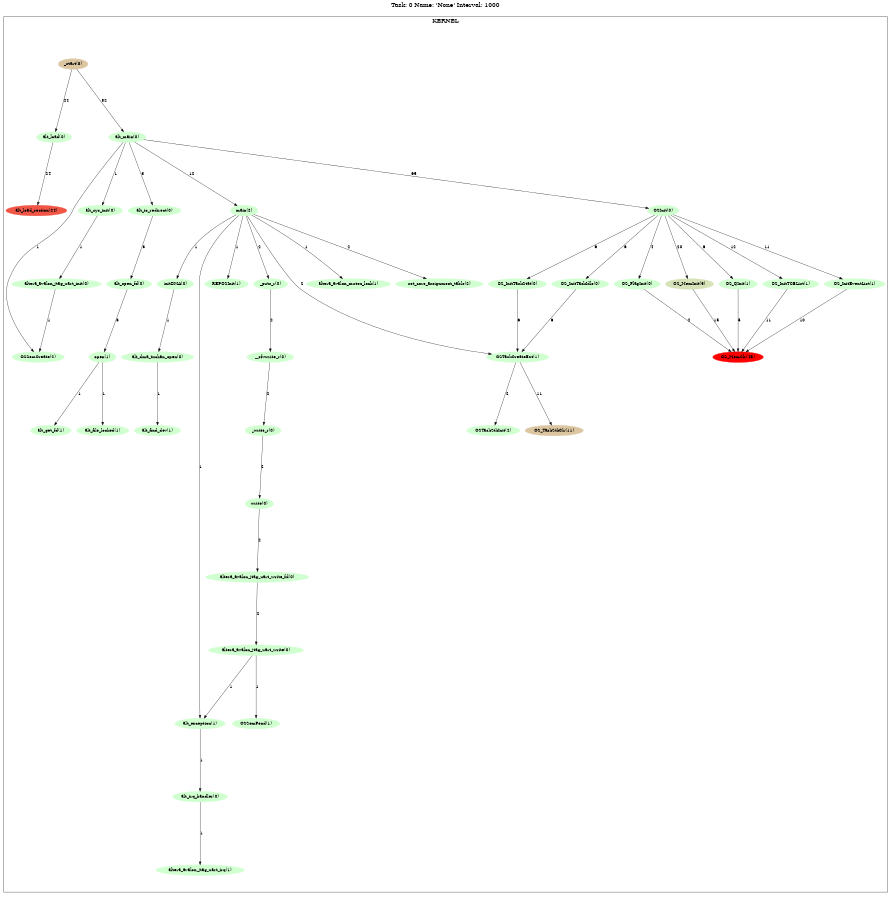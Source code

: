 digraph prof {
  size="6,6";
  ratio = fill;
  fontsize = "20";
  node [style=filled];
  labelloc = "t";
  label = "Task: 0 Name: 'None' Interval: 1000";
  subgraph cluster_kernel {
    label = "KERNEL";
    "F30" [label = "alt_exception(1)"];
    "F30" -> "F31" [label = 1];
    "F31" [label = "alt_irq_handler(0)"];
    "F31" -> "F32" [label = 1];
    "F0" [label = "_start(8)"];
    "F0" -> "F1" [label = 24];
    "F0" -> "F3" [label = 82];
    "F34" [label = "REPOSInit(1)"];
    "F23" [label = "main(2)"];
    "F23" -> "F24" [label = 2];
    "F23" -> "F34" [label = 1];
    "F23" -> "F35" [label = 1];
    "F23" -> "F36" [label = 2];
    "F23" -> "F37" [label = 1];
    "F23" -> "F12" [label = 2];
    "F23" -> "F30" [label = 1];
    "F24" [label = "_puts_r(0)"];
    "F24" -> "F25" [label = 2];
    "F25" [label = "__sfvwrite_r(0)"];
    "F25" -> "F26" [label = 2];
    "F26" [label = "_write_r(0)"];
    "F26" -> "F27" [label = 2];
    "F2" [label = "alt_load_section(24)"];
    "F1" [label = "alt_load(0)"];
    "F1" -> "F2" [label = 24];
    "F3" [label = "alt_main(0)"];
    "F3" -> "F4" [label = 65];
    "F3" -> "F15" [label = 1];
    "F3" -> "F16" [label = 1];
    "F3" -> "F18" [label = 3];
    "F3" -> "F23" [label = 12];
    "F27" [label = "write(0)"];
    "F27" -> "F28" [label = 2];
    "F4" [label = "OSInit(0)"];
    "F4" -> "F5" [label = 12];
    "F4" -> "F7" [label = 11];
    "F4" -> "F8" [label = 4];
    "F4" -> "F9" [label = 20];
    "F4" -> "F10" [label = 6];
    "F4" -> "F11" [label = 6];
    "F4" -> "F14" [label = 6];
    "F7" [label = "OS_InitEventList(1)"];
    "F7" -> "F6" [label = 10];
    "F11" [label = "OS_InitTaskIdle(0)"];
    "F11" -> "F12" [label = 6];
    "F14" [label = "OS_InitTaskStat(0)"];
    "F14" -> "F12" [label = 6];
    "F5" [label = "OS_InitTCBList(1)"];
    "F5" -> "F6" [label = 11];
    "F6" [label = "OS_MemClr(45)"];
    "F8" [label = "OS_FlagInit(0)"];
    "F8" -> "F6" [label = 4];
    "F9" [label = "OS_MemInit(5)"];
    "F9" -> "F6" [label = 15];
    "F10" [label = "OS_QInit(1)"];
    "F10" -> "F6" [label = 5];
    "F15" [label = "OSSemCreate(2)"];
    "F33" [label = "OSSemPend(1)"];
    "F12" [label = "OSTaskCreateExt(1)"];
    "F12" -> "F13" [label = 11];
    "F12" -> "F40" [label = 2];
    "F13" [label = "OS_TaskStkClr(11)"];
    "F16" [label = "alt_sys_init(0)"];
    "F16" -> "F17" [label = 1];
    "F28" [label = "altera_avalon_jtag_uart_write_fd(0)"];
    "F28" -> "F29" [label = 2];
    "F17" [label = "altera_avalon_jtag_uart_init(0)"];
    "F17" -> "F15" [label = 1];
    "F32" [label = "altera_avalon_jtag_uart_irq(1)"];
    "F29" [label = "altera_avalon_jtag_uart_write(0)"];
    "F29" -> "F30" [label = 1];
    "F29" -> "F33" [label = 1];
    "F35" [label = "altera_avalon_mutex_lock(1)"];
    "F37" [label = "initDMA(0)"];
    "F37" -> "F38" [label = 1];
    "F36" [label = "set_core_assignment_table(2)"];
    "F38" [label = "alt_dma_txchan_open(0)"];
    "F38" -> "F39" [label = 1];
    "F39" [label = "alt_find_dev(1)"];
    "F19" [label = "alt_open_fd(0)"];
    "F19" -> "F20" [label = 3];
    "F18" [label = "alt_io_redirect(0)"];
    "F18" -> "F19" [label = 3];
    "F22" [label = "alt_file_locked(1)"];
    "F20" [label = "open(1)"];
    "F20" -> "F21" [label = 1];
    "F20" -> "F22" [label = 1];
    "F40" [label = "OSTaskStkInit(2)"];
    "F21" [label = "alt_get_fd(1)"];
    "F30" [color="#d0ffd0"];
    "F31" [color="#d0ffd0"];
    "F0" [color="#dbc6a1"];
    "F34" [color="#d0ffd0"];
    "F23" [color="#d0ffd0"];
    "F24" [color="#d0ffd0"];
    "F25" [color="#d0ffd0"];
    "F26" [color="#d0ffd0"];
    "F2" [color="#f05545"];
    "F1" [color="#d0ffd0"];
    "F3" [color="#d0ffd0"];
    "F27" [color="#d0ffd0"];
    "F4" [color="#d0ffd0"];
    "F7" [color="#d0ffd0"];
    "F11" [color="#d0ffd0"];
    "F14" [color="#d0ffd0"];
    "F5" [color="#d0ffd0"];
    "F6" [color="#ff0000"];
    "F8" [color="#d0ffd0"];
    "F9" [color="#d6e2b8"];
    "F10" [color="#d0ffd0"];
    "F15" [color="#d0ffd0"];
    "F33" [color="#d0ffd0"];
    "F12" [color="#d0ffd0"];
    "F13" [color="#dbc6a1"];
    "F16" [color="#d0ffd0"];
    "F28" [color="#d0ffd0"];
    "F17" [color="#d0ffd0"];
    "F32" [color="#d0ffd0"];
    "F29" [color="#d0ffd0"];
    "F35" [color="#d0ffd0"];
    "F37" [color="#d0ffd0"];
    "F36" [color="#d0ffd0"];
    "F38" [color="#d0ffd0"];
    "F39" [color="#d0ffd0"];
    "F19" [color="#d0ffd0"];
    "F18" [color="#d0ffd0"];
    "F22" [color="#d0ffd0"];
    "F20" [color="#d0ffd0"];
    "F40" [color="#d0ffd0"];
    "F21" [color="#d0ffd0"];
  }
}
